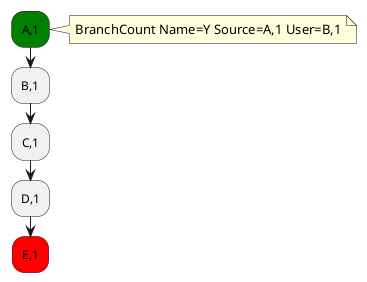 /'

Tutorial - Branch Count Definition
  
'/

@startuml 
      #green:A,1;
      note right 
        BranchCount Name=Y Source=A,1 User=B,1
      end note  
      :B,1;
      :C,1;
      :D,1;
      #red:E,1;
@enduml
